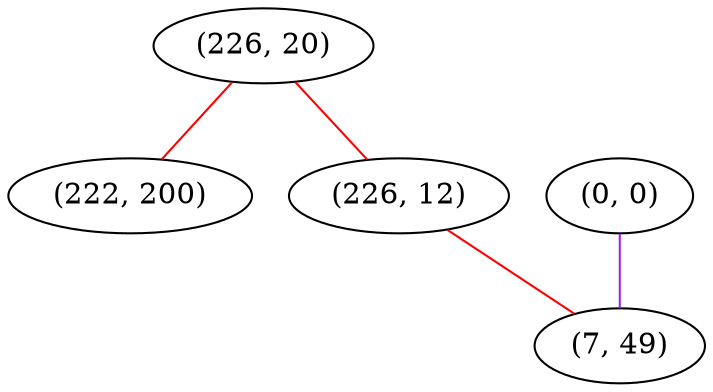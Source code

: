 graph "" {
"(226, 20)";
"(0, 0)";
"(222, 200)";
"(226, 12)";
"(7, 49)";
"(226, 20)" -- "(226, 12)"  [color=red, key=0, weight=1];
"(226, 20)" -- "(222, 200)"  [color=red, key=0, weight=1];
"(0, 0)" -- "(7, 49)"  [color=purple, key=0, weight=4];
"(226, 12)" -- "(7, 49)"  [color=red, key=0, weight=1];
}

